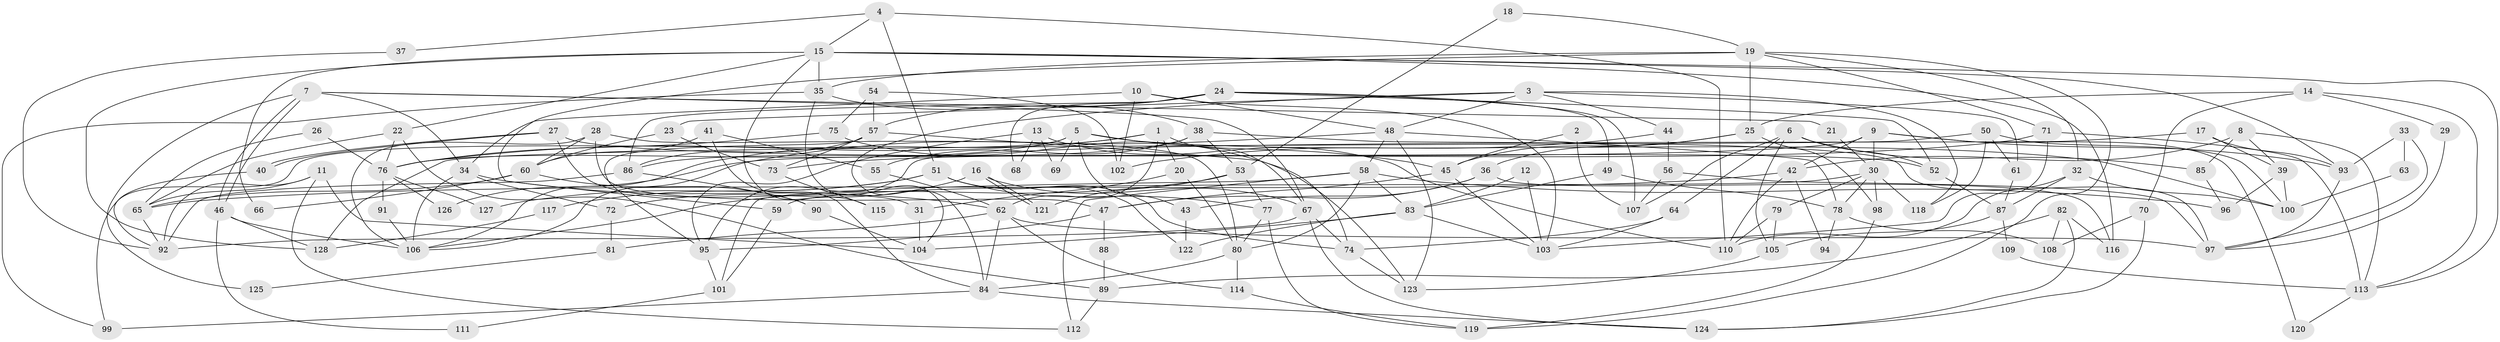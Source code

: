 // Generated by graph-tools (version 1.1) at 2025/36/03/09/25 02:36:13]
// undirected, 128 vertices, 256 edges
graph export_dot {
graph [start="1"]
  node [color=gray90,style=filled];
  1;
  2;
  3;
  4;
  5;
  6;
  7;
  8;
  9;
  10;
  11;
  12;
  13;
  14;
  15;
  16;
  17;
  18;
  19;
  20;
  21;
  22;
  23;
  24;
  25;
  26;
  27;
  28;
  29;
  30;
  31;
  32;
  33;
  34;
  35;
  36;
  37;
  38;
  39;
  40;
  41;
  42;
  43;
  44;
  45;
  46;
  47;
  48;
  49;
  50;
  51;
  52;
  53;
  54;
  55;
  56;
  57;
  58;
  59;
  60;
  61;
  62;
  63;
  64;
  65;
  66;
  67;
  68;
  69;
  70;
  71;
  72;
  73;
  74;
  75;
  76;
  77;
  78;
  79;
  80;
  81;
  82;
  83;
  84;
  85;
  86;
  87;
  88;
  89;
  90;
  91;
  92;
  93;
  94;
  95;
  96;
  97;
  98;
  99;
  100;
  101;
  102;
  103;
  104;
  105;
  106;
  107;
  108;
  109;
  110;
  111;
  112;
  113;
  114;
  115;
  116;
  117;
  118;
  119;
  120;
  121;
  122;
  123;
  124;
  125;
  126;
  127;
  128;
  1 -- 106;
  1 -- 20;
  1 -- 62;
  1 -- 67;
  1 -- 76;
  2 -- 45;
  2 -- 107;
  3 -- 48;
  3 -- 84;
  3 -- 23;
  3 -- 44;
  3 -- 61;
  3 -- 118;
  4 -- 110;
  4 -- 15;
  4 -- 37;
  4 -- 51;
  5 -- 43;
  5 -- 76;
  5 -- 45;
  5 -- 69;
  5 -- 99;
  5 -- 100;
  6 -- 64;
  6 -- 105;
  6 -- 52;
  6 -- 85;
  6 -- 107;
  7 -- 67;
  7 -- 46;
  7 -- 46;
  7 -- 21;
  7 -- 34;
  7 -- 125;
  8 -- 113;
  8 -- 85;
  8 -- 39;
  8 -- 42;
  9 -- 42;
  9 -- 30;
  9 -- 93;
  9 -- 120;
  9 -- 126;
  10 -- 48;
  10 -- 34;
  10 -- 102;
  10 -- 103;
  11 -- 104;
  11 -- 92;
  11 -- 65;
  11 -- 112;
  12 -- 103;
  12 -- 83;
  13 -- 95;
  13 -- 110;
  13 -- 68;
  13 -- 69;
  14 -- 25;
  14 -- 113;
  14 -- 29;
  14 -- 70;
  15 -- 93;
  15 -- 128;
  15 -- 22;
  15 -- 35;
  15 -- 66;
  15 -- 113;
  15 -- 115;
  15 -- 116;
  16 -- 121;
  16 -- 121;
  16 -- 67;
  16 -- 72;
  17 -- 39;
  17 -- 93;
  17 -- 95;
  18 -- 19;
  18 -- 53;
  19 -- 71;
  19 -- 119;
  19 -- 25;
  19 -- 32;
  19 -- 35;
  19 -- 59;
  20 -- 80;
  20 -- 31;
  21 -- 30;
  22 -- 89;
  22 -- 65;
  22 -- 76;
  23 -- 60;
  23 -- 73;
  24 -- 86;
  24 -- 49;
  24 -- 52;
  24 -- 57;
  24 -- 68;
  24 -- 107;
  25 -- 36;
  25 -- 45;
  25 -- 98;
  26 -- 65;
  26 -- 76;
  27 -- 40;
  27 -- 40;
  27 -- 52;
  27 -- 31;
  28 -- 47;
  28 -- 60;
  28 -- 80;
  28 -- 106;
  29 -- 97;
  30 -- 79;
  30 -- 98;
  30 -- 59;
  30 -- 78;
  30 -- 118;
  31 -- 104;
  32 -- 100;
  32 -- 87;
  32 -- 110;
  33 -- 93;
  33 -- 97;
  33 -- 63;
  34 -- 62;
  34 -- 72;
  34 -- 106;
  35 -- 38;
  35 -- 99;
  35 -- 104;
  36 -- 47;
  36 -- 116;
  36 -- 43;
  37 -- 92;
  38 -- 97;
  38 -- 53;
  38 -- 55;
  38 -- 86;
  39 -- 100;
  39 -- 96;
  40 -- 92;
  41 -- 55;
  41 -- 60;
  41 -- 84;
  42 -- 65;
  42 -- 94;
  42 -- 110;
  43 -- 122;
  44 -- 102;
  44 -- 56;
  45 -- 47;
  45 -- 103;
  46 -- 106;
  46 -- 111;
  46 -- 128;
  47 -- 95;
  47 -- 88;
  48 -- 58;
  48 -- 106;
  48 -- 78;
  48 -- 123;
  49 -- 83;
  49 -- 78;
  50 -- 61;
  50 -- 118;
  50 -- 100;
  50 -- 128;
  51 -- 77;
  51 -- 74;
  51 -- 117;
  51 -- 122;
  51 -- 127;
  52 -- 87;
  53 -- 106;
  53 -- 77;
  53 -- 121;
  54 -- 57;
  54 -- 75;
  54 -- 102;
  55 -- 62;
  56 -- 107;
  56 -- 97;
  57 -- 86;
  57 -- 73;
  57 -- 74;
  57 -- 95;
  58 -- 101;
  58 -- 80;
  58 -- 83;
  58 -- 96;
  58 -- 112;
  59 -- 101;
  60 -- 90;
  60 -- 65;
  60 -- 66;
  61 -- 87;
  62 -- 84;
  62 -- 81;
  62 -- 97;
  62 -- 114;
  63 -- 100;
  64 -- 103;
  64 -- 74;
  65 -- 92;
  67 -- 74;
  67 -- 92;
  67 -- 124;
  70 -- 124;
  70 -- 108;
  71 -- 103;
  71 -- 73;
  71 -- 113;
  72 -- 81;
  73 -- 115;
  74 -- 123;
  75 -- 76;
  75 -- 123;
  76 -- 91;
  76 -- 126;
  76 -- 127;
  77 -- 80;
  77 -- 119;
  78 -- 94;
  78 -- 108;
  79 -- 110;
  79 -- 105;
  80 -- 84;
  80 -- 114;
  81 -- 125;
  82 -- 124;
  82 -- 108;
  82 -- 89;
  82 -- 116;
  83 -- 103;
  83 -- 104;
  83 -- 122;
  84 -- 99;
  84 -- 124;
  85 -- 96;
  86 -- 92;
  86 -- 90;
  87 -- 105;
  87 -- 109;
  88 -- 89;
  89 -- 112;
  90 -- 104;
  91 -- 106;
  93 -- 97;
  95 -- 101;
  98 -- 119;
  101 -- 111;
  105 -- 123;
  109 -- 113;
  113 -- 120;
  114 -- 119;
  117 -- 128;
}
